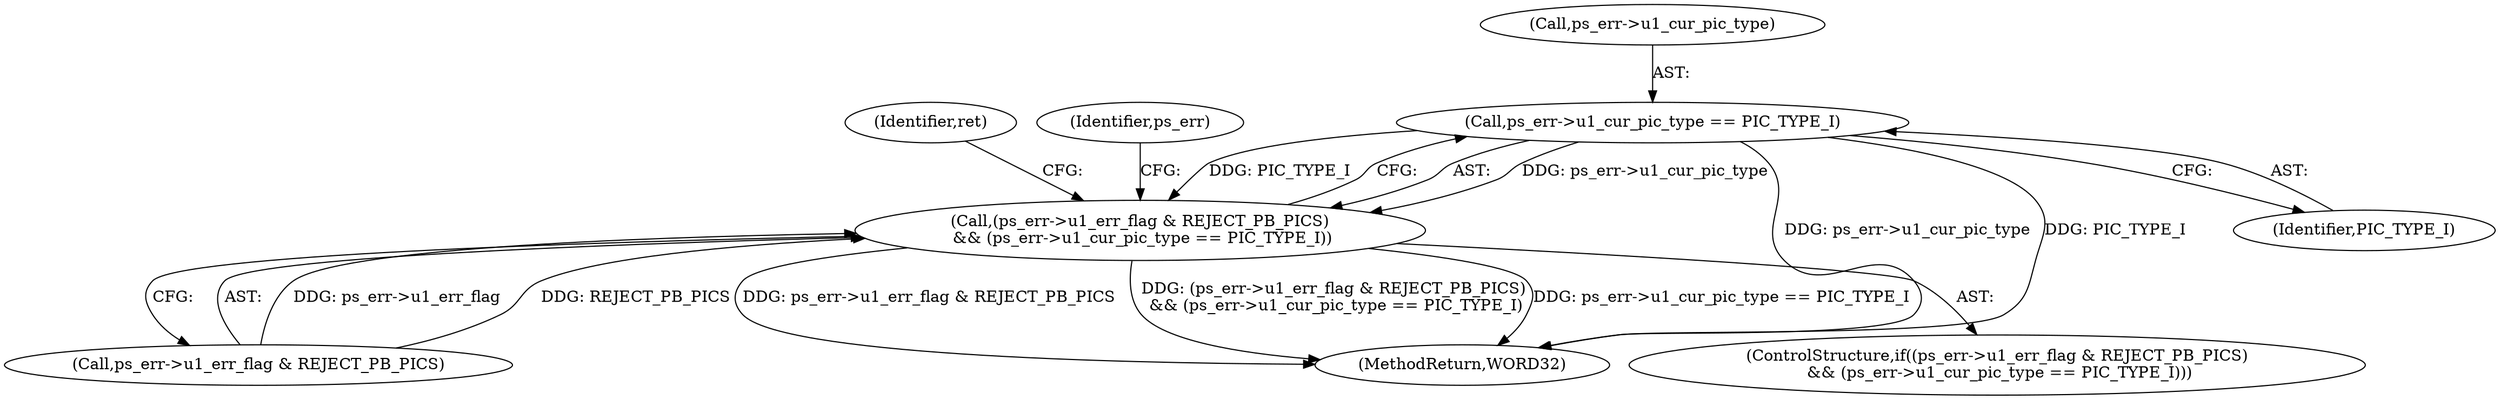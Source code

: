 digraph "0_Android_0b23c81c3dd9ec38f7e6806a3955fed1925541a0_2@pointer" {
"1002576" [label="(Call,ps_err->u1_cur_pic_type == PIC_TYPE_I)"];
"1002570" [label="(Call,(ps_err->u1_err_flag & REJECT_PB_PICS)\n && (ps_err->u1_cur_pic_type == PIC_TYPE_I))"];
"1002571" [label="(Call,ps_err->u1_err_flag & REJECT_PB_PICS)"];
"1002577" [label="(Call,ps_err->u1_cur_pic_type)"];
"1002589" [label="(MethodReturn,WORD32)"];
"1002588" [label="(Identifier,ret)"];
"1002569" [label="(ControlStructure,if((ps_err->u1_err_flag & REJECT_PB_PICS)\n && (ps_err->u1_cur_pic_type == PIC_TYPE_I)))"];
"1002570" [label="(Call,(ps_err->u1_err_flag & REJECT_PB_PICS)\n && (ps_err->u1_cur_pic_type == PIC_TYPE_I))"];
"1002584" [label="(Identifier,ps_err)"];
"1002576" [label="(Call,ps_err->u1_cur_pic_type == PIC_TYPE_I)"];
"1002580" [label="(Identifier,PIC_TYPE_I)"];
"1002576" -> "1002570"  [label="AST: "];
"1002576" -> "1002580"  [label="CFG: "];
"1002577" -> "1002576"  [label="AST: "];
"1002580" -> "1002576"  [label="AST: "];
"1002570" -> "1002576"  [label="CFG: "];
"1002576" -> "1002589"  [label="DDG: PIC_TYPE_I"];
"1002576" -> "1002589"  [label="DDG: ps_err->u1_cur_pic_type"];
"1002576" -> "1002570"  [label="DDG: ps_err->u1_cur_pic_type"];
"1002576" -> "1002570"  [label="DDG: PIC_TYPE_I"];
"1002570" -> "1002569"  [label="AST: "];
"1002570" -> "1002571"  [label="CFG: "];
"1002571" -> "1002570"  [label="AST: "];
"1002584" -> "1002570"  [label="CFG: "];
"1002588" -> "1002570"  [label="CFG: "];
"1002570" -> "1002589"  [label="DDG: ps_err->u1_err_flag & REJECT_PB_PICS"];
"1002570" -> "1002589"  [label="DDG: (ps_err->u1_err_flag & REJECT_PB_PICS)\n && (ps_err->u1_cur_pic_type == PIC_TYPE_I)"];
"1002570" -> "1002589"  [label="DDG: ps_err->u1_cur_pic_type == PIC_TYPE_I"];
"1002571" -> "1002570"  [label="DDG: ps_err->u1_err_flag"];
"1002571" -> "1002570"  [label="DDG: REJECT_PB_PICS"];
}
